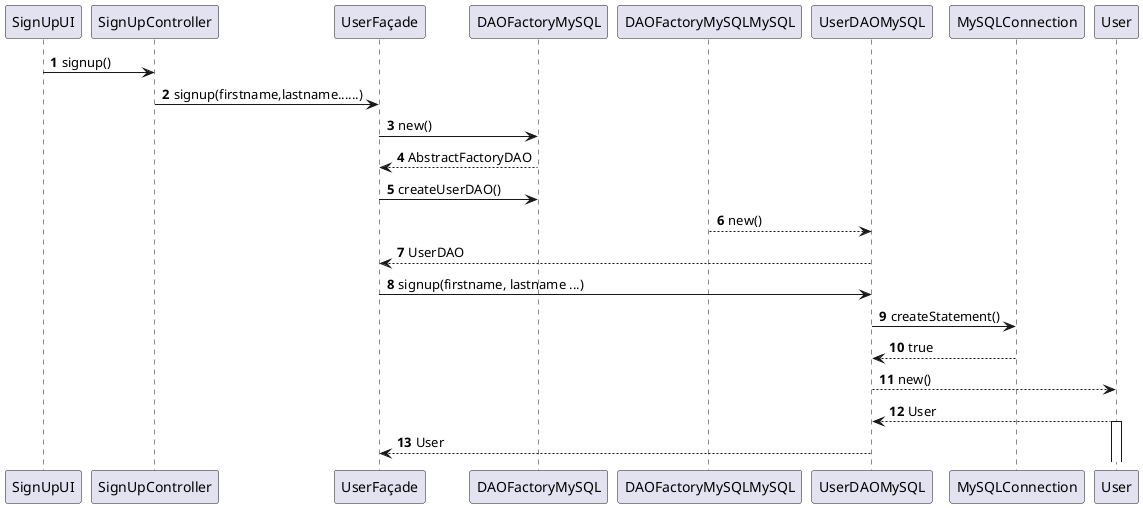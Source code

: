 @startuml
autonumber
SignUpUI -> SignUpController : signup()
SignUpController -> UserFaçade : signup(firstname,lastname......)
UserFaçade -> DAOFactoryMySQL : new()
DAOFactoryMySQL --> UserFaçade : AbstractFactoryDAO
UserFaçade -> DAOFactoryMySQL : createUserDAO()
DAOFactoryMySQLMySQL --> UserDAOMySQL : new()
UserDAOMySQL --> UserFaçade : UserDAO
UserFaçade ->UserDAOMySQL : signup(firstname, lastname ...)
UserDAOMySQL -> MySQLConnection : createStatement()
MySQLConnection --> UserDAOMySQL : true
UserDAOMySQL --> User : new()
User --> UserDAOMySQL : User
activate User
UserDAOMySQL --> UserFaçade : User



@enduml